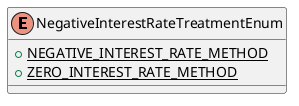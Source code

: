 @startuml

    enum NegativeInterestRateTreatmentEnum [[NegativeInterestRateTreatmentEnum.html]] {
        {static} +NEGATIVE_INTEREST_RATE_METHOD
        {static} +ZERO_INTEREST_RATE_METHOD
    }

@enduml
